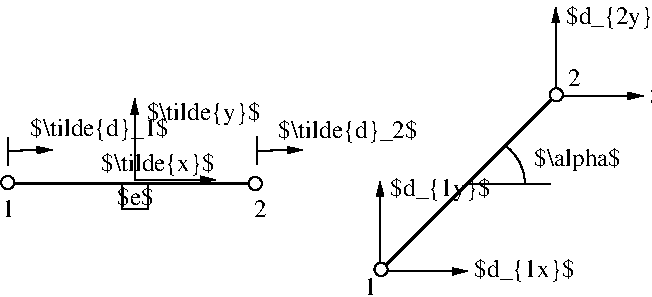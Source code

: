 #FIG 3.2
Portrait
Center
Metric
A4      
100.00
Single
-2
1200 2
6 1207 2713 6568 4798
5 1 0 1 0 7 50 -1 -1 0.000 0 0 0 0 4629.979 4000.743 4828 3743 4921 3856 4955 4003
6 3874 3386 5162 4670
1 4 0 1 0 7 50 -1 -1 0.000 1 0.0000 3928 4616 47 47 3890 4641 3966 4590
2 1 0 2 0 7 50 -1 -1 0.000 0 0 7 0 0 2
	 3964 4584 5147 3401
-6
6 5126 3315 5234 3423
1 4 0 1 0 7 50 -1 -1 0.000 1 0.0000 5180 3369 47 47 5142 3395 5218 3343
-6
6 1207 3942 3083 4057
1 4 0 1 0 7 50 -1 -1 0.000 1 0.0000 1261 3996 47 47 1224 4022 1300 3971
1 4 0 1 0 7 50 -1 -1 0.000 1 0.0000 3029 4003 47 47 2992 4028 3068 3977
2 1 0 2 0 7 50 -1 -1 0.000 0 0 7 0 0 2
	 1306 4003 2979 4003
-6
6 2038 4003 2308 4183
2 2 0 1 0 7 50 -1 -1 0.000 0 0 -1 0 0 5
	 2080 4003 2260 4003 2260 4183 2080 4183 2080 4003
4 1 0 50 -1 0 12 0.0000 2 165 270 2173 4156 $e$\001
-6
2 1 0 1 0 7 50 -1 -1 0.000 0 0 -1 1 0 2
	1 1 1.00 45.00 90.00
	 5175 3323 5175 2745
2 1 0 1 0 7 50 -1 -1 0.000 0 0 -1 1 0 2
	1 1 1.00 45.00 90.00
	 5222 3377 5800 3377
2 1 0 1 0 7 50 -1 -1 0.000 0 0 -1 1 0 2
	1 1 1.00 45.00 90.00
	 3968 4630 4546 4630
2 1 0 1 0 7 50 -1 -1 0.000 0 0 -1 1 0 2
	1 1 1.00 45.00 90.00
	 2167 3979 2167 3398
2 1 0 1 0 7 50 -1 -1 0.000 0 0 -1 1 0 2
	1 1 1.00 45.00 90.00
	 1260 3769 1580 3762
2 1 0 1 0 7 50 -1 -1 0.000 0 0 -1 0 0 2
	 1261 3672 1261 3872
2 1 0 1 0 7 50 -1 -1 0.000 0 0 -1 0 0 2
	 3041 3665 3041 3865
2 1 0 1 0 7 50 -1 -1 0.000 0 0 -1 1 0 2
	1 1 1.00 45.00 90.00
	 3047 3769 3367 3762
2 1 0 1 0 7 50 -1 -1 0.000 0 0 -1 1 0 2
	1 1 1.00 45.00 90.00
	 2165 3975 2746 3975
2 1 0 1 0 7 50 -1 -1 0.000 0 0 -1 0 0 2
	 4537 4007 5137 4007
2 1 0 1 0 7 50 -1 -1 0.000 0 0 -1 1 0 2
	1 1 1.00 45.00 90.00
	 3921 4566 3921 3987
4 0 0 50 -1 0 12 0.0000 2 195 720 5848 3436 $d_{2x}$\001
4 0 0 50 -1 0 12 0.0000 2 195 720 3995 4090 $d_{1y}$\001
4 0 0 50 -1 0 12 0.0000 2 195 720 5249 2863 $d_{2y}$\001
4 0 0 50 -1 0 12 0.0000 2 195 720 4595 4670 $d_{1x}$\001
4 0 0 50 -1 0 12 0.0000 2 195 630 5022 3876 $\\alpha$\001
4 0 0 50 -1 0 12 0.0000 2 195 1005 3195 3678 $\\tilde{d}_2$\001
4 2 0 50 -1 0 12 0.0000 2 195 825 2740 3911 $\\tilde{x}$\001
4 0 0 50 -1 0 12 0.0000 2 195 825 2254 3552 $\\tilde{y}$\001
4 0 0 50 -1 0 12 0.0000 2 135 90 3020 4245 2\001
4 0 0 50 -1 0 12 0.0000 2 195 1005 1420 3660 $\\tilde{d}_1$\001
4 0 0 50 -1 0 12 0.0000 2 135 90 1221 4245 1\001
4 0 0 50 -1 0 12 0.0000 2 135 90 3808 4798 1\001
4 0 0 50 -1 0 12 0.0000 2 135 90 5262 3304 2\001
-6
